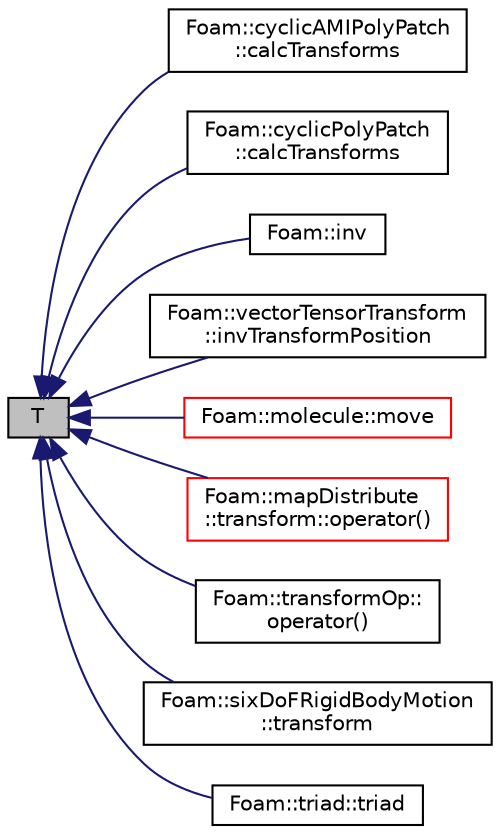 digraph "T"
{
  bgcolor="transparent";
  edge [fontname="Helvetica",fontsize="10",labelfontname="Helvetica",labelfontsize="10"];
  node [fontname="Helvetica",fontsize="10",shape=record];
  rankdir="LR";
  Node1 [label="T",height=0.2,width=0.4,color="black", fillcolor="grey75", style="filled", fontcolor="black"];
  Node1 -> Node2 [dir="back",color="midnightblue",fontsize="10",style="solid",fontname="Helvetica"];
  Node2 [label="Foam::cyclicAMIPolyPatch\l::calcTransforms",height=0.2,width=0.4,color="black",URL="$a00474.html#afb48497736bbafb1fbb000cd218d1779",tooltip="Recalculate the transformation tensors. "];
  Node1 -> Node3 [dir="back",color="midnightblue",fontsize="10",style="solid",fontname="Helvetica"];
  Node3 [label="Foam::cyclicPolyPatch\l::calcTransforms",height=0.2,width=0.4,color="black",URL="$a00484.html#afb48497736bbafb1fbb000cd218d1779",tooltip="Recalculate the transformation tensors. "];
  Node1 -> Node4 [dir="back",color="midnightblue",fontsize="10",style="solid",fontname="Helvetica"];
  Node4 [label="Foam::inv",height=0.2,width=0.4,color="black",URL="$a10733.html#af1f1db0442fbe206b589f124f968731b",tooltip="Return the inverse of the given vectorTensorTransform. "];
  Node1 -> Node5 [dir="back",color="midnightblue",fontsize="10",style="solid",fontname="Helvetica"];
  Node5 [label="Foam::vectorTensorTransform\l::invTransformPosition",height=0.2,width=0.4,color="black",URL="$a02796.html#a7bc4a78e107a8a81faac1e48b1a51d73",tooltip="Inverse transform the given pointField. "];
  Node1 -> Node6 [dir="back",color="midnightblue",fontsize="10",style="solid",fontname="Helvetica"];
  Node6 [label="Foam::molecule::move",height=0.2,width=0.4,color="red",URL="$a01521.html#ab2af4f225a9c3e9d8789961151f121ac"];
  Node1 -> Node7 [dir="back",color="midnightblue",fontsize="10",style="solid",fontname="Helvetica"];
  Node7 [label="Foam::mapDistribute\l::transform::operator()",height=0.2,width=0.4,color="red",URL="$a02663.html#a135ca54d6c9c3469d05879c81b6f0da1"];
  Node1 -> Node8 [dir="back",color="midnightblue",fontsize="10",style="solid",fontname="Helvetica"];
  Node8 [label="Foam::transformOp::\loperator()",height=0.2,width=0.4,color="black",URL="$a02665.html#ac50721db1d6c18a9d9fea60fac72dca0"];
  Node1 -> Node9 [dir="back",color="midnightblue",fontsize="10",style="solid",fontname="Helvetica"];
  Node9 [label="Foam::sixDoFRigidBodyMotion\l::transform",height=0.2,width=0.4,color="black",URL="$a02328.html#a8aee465fea01f13017b29fc359483588",tooltip="Transform the given initial state pointField by the current. "];
  Node1 -> Node10 [dir="back",color="midnightblue",fontsize="10",style="solid",fontname="Helvetica"];
  Node10 [label="Foam::triad::triad",height=0.2,width=0.4,color="black",URL="$a02678.html#a6ec3eb32ac14742660a8a2a757cdd55f",tooltip="Construct from a quaternion. "];
}
